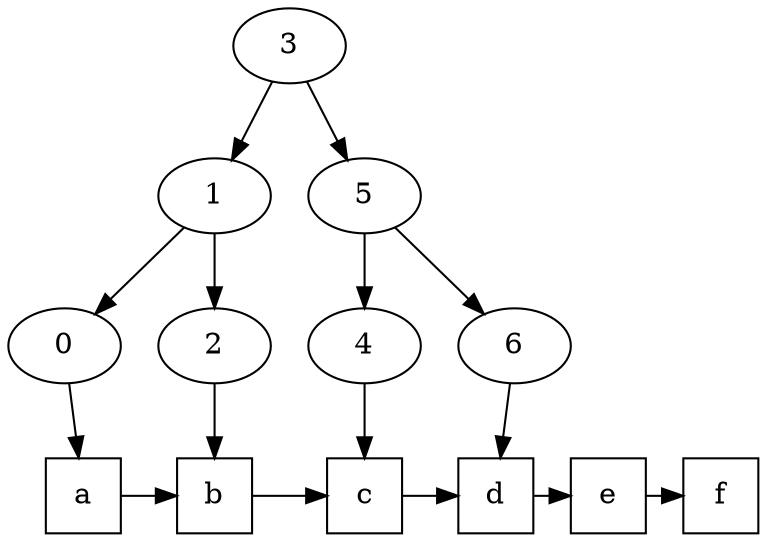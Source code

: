 digraph {
  subgraph data {
    node[shape=square];
    rank=same;
    // Data Order
    a -> b -> c -> d -> e -> f;
  }

  subgraph index {
    // Index Tree
    3 -> {1, 5};
    1 -> {0, 2};
    5 -> {4, 6};

    // Index-to-Data
    0 -> a;
    2 -> b;
    4 -> c;
    6 -> d;
  }
}
